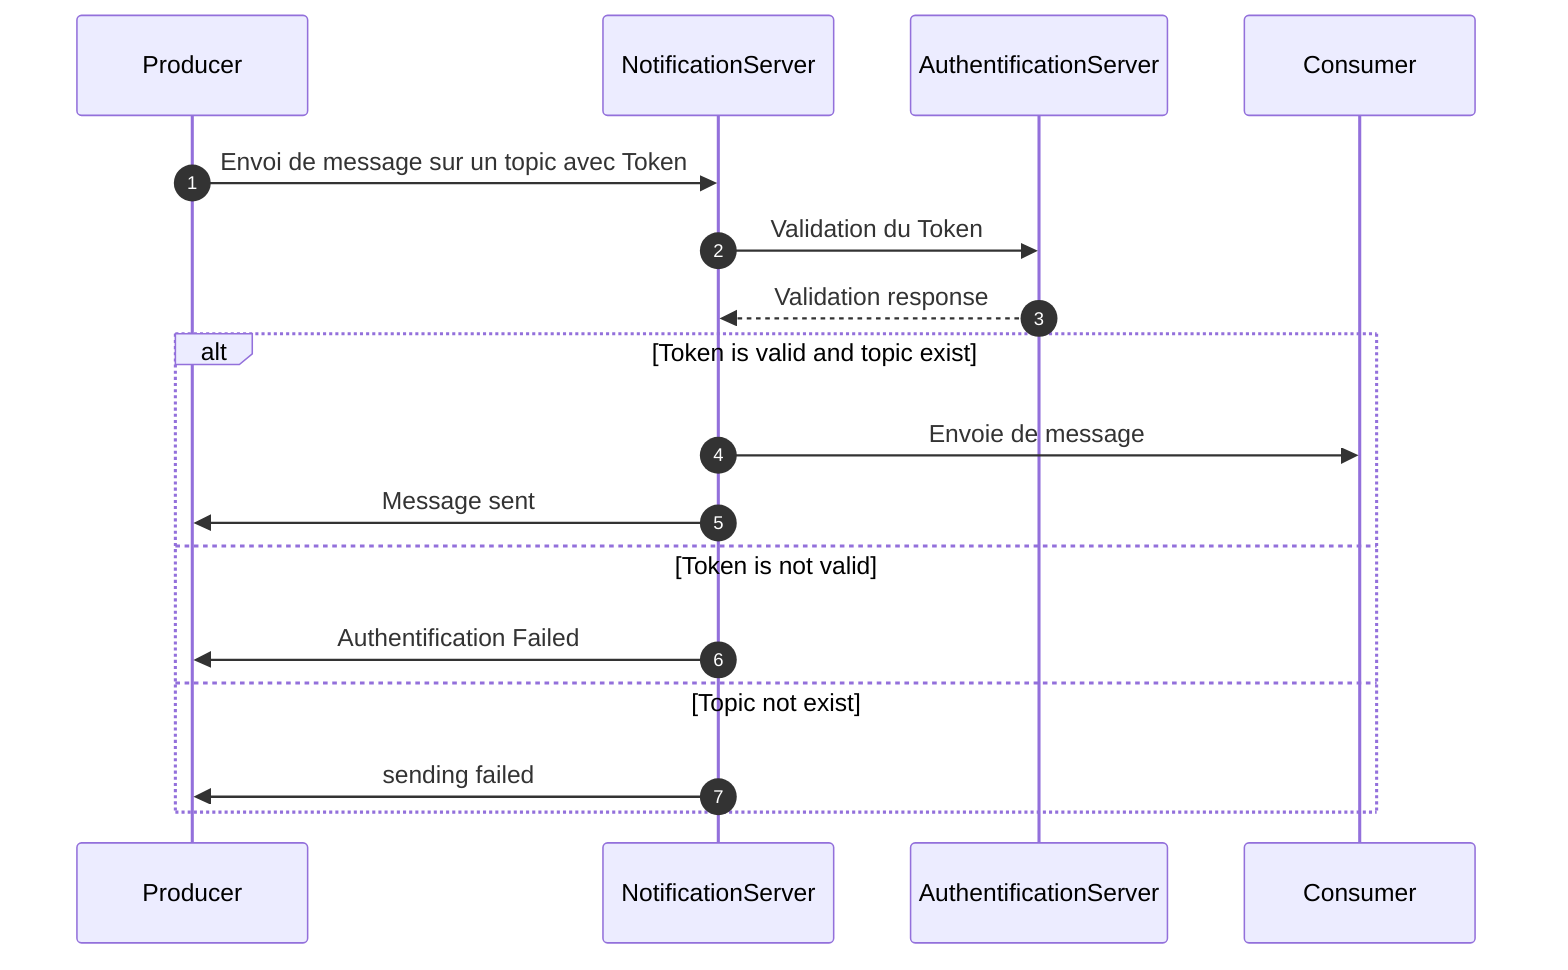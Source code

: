 sequenceDiagram
    autonumber
    participant Producer
    participant NotificationServer
    participant AuthentificationServer
    participant Consumer

    Producer ->> NotificationServer: Envoi de message sur un topic avec Token
    NotificationServer->>AuthentificationServer: Validation du Token
    AuthentificationServer -->> NotificationServer: Validation response
    alt Token is valid and topic exist
        NotificationServer->>Consumer: Envoie de message
        NotificationServer->>Producer: Message sent
    else Token is not valid
        NotificationServer->>Producer: Authentification Failed
    else Topic not exist
        NotificationServer->>Producer: sending failed
    end